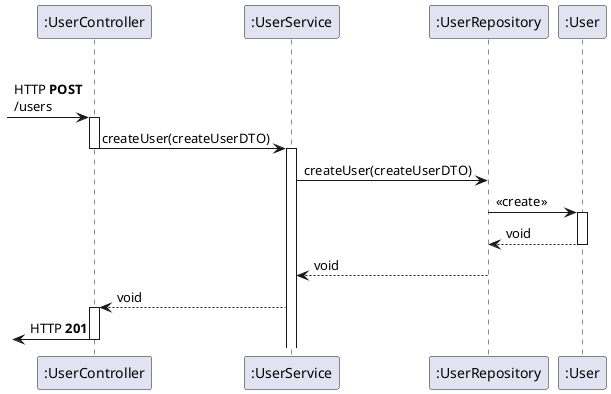 @startuml
'https://plantuml.com/sequence-diagram

skinparam MaxMessageSize 100
participant ":UserController" as Controller
participant ":UserService" as Service
participant ":UserRepository" as Repository
participant ":User" as User

group HTTP POST /users
      ?-> Controller    : HTTP **POST** /users
      activate Controller

      Controller -> Service: createUser(createUserDTO)
      deactivate
      activate Service

      deactivate Repository
      Service -> Repository: createUser(createUserDTO)

      Repository -> User: <<create>>
      activate User
      Repository <-- User: void
      deactivate
      Service <-- Repository: void
      Controller <-- Service: void

      activate Controller
      ?<- Controller    :HTTP **201**
      deactivate

@enduml